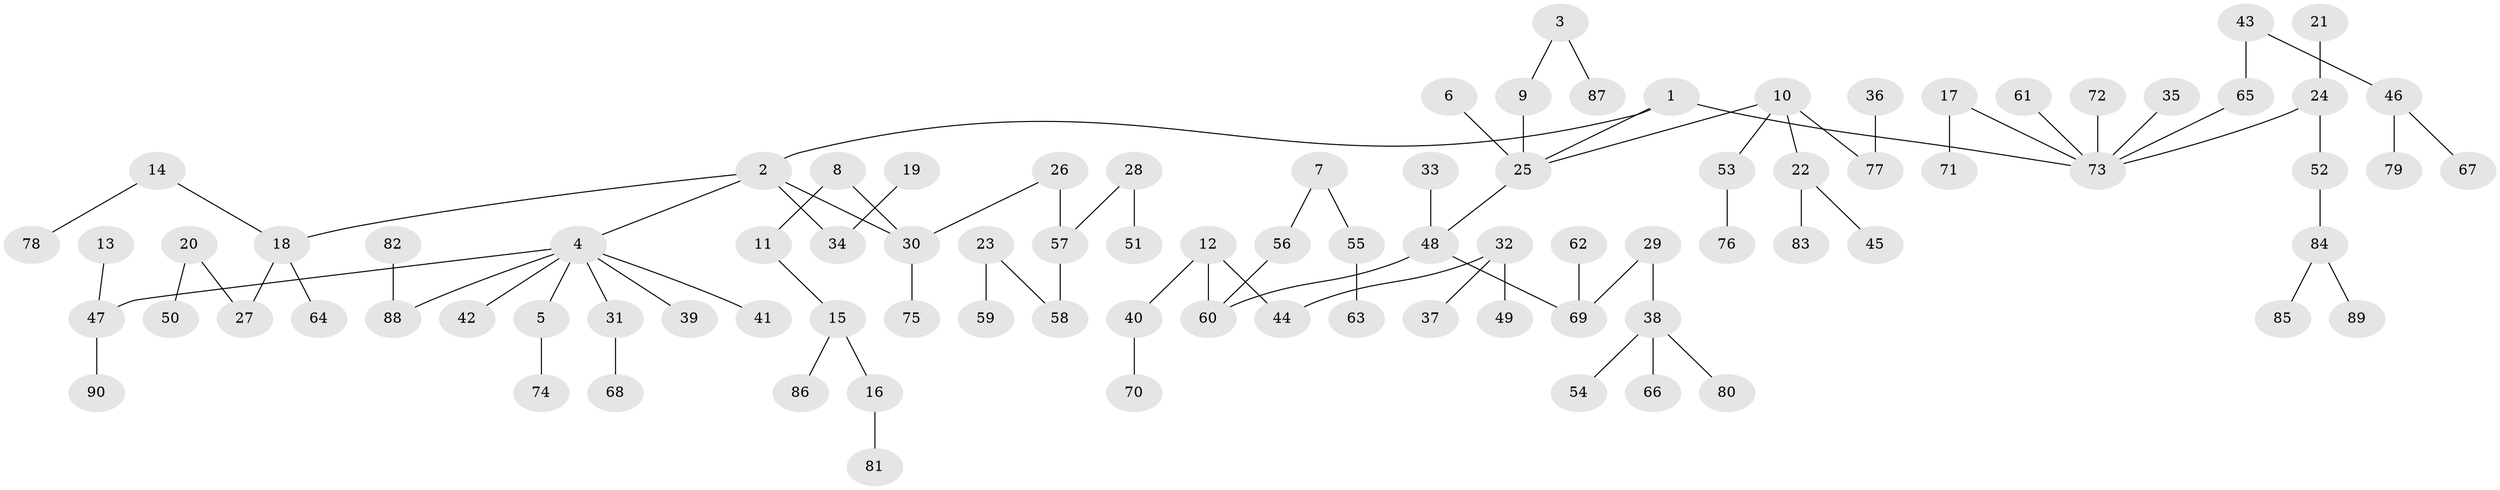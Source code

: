 // original degree distribution, {3: 0.1484375, 5: 0.03125, 6: 0.0078125, 9: 0.0078125, 2: 0.21875, 1: 0.515625, 4: 0.0625, 8: 0.0078125}
// Generated by graph-tools (version 1.1) at 2025/37/03/04/25 23:37:16]
// undirected, 90 vertices, 89 edges
graph export_dot {
  node [color=gray90,style=filled];
  1;
  2;
  3;
  4;
  5;
  6;
  7;
  8;
  9;
  10;
  11;
  12;
  13;
  14;
  15;
  16;
  17;
  18;
  19;
  20;
  21;
  22;
  23;
  24;
  25;
  26;
  27;
  28;
  29;
  30;
  31;
  32;
  33;
  34;
  35;
  36;
  37;
  38;
  39;
  40;
  41;
  42;
  43;
  44;
  45;
  46;
  47;
  48;
  49;
  50;
  51;
  52;
  53;
  54;
  55;
  56;
  57;
  58;
  59;
  60;
  61;
  62;
  63;
  64;
  65;
  66;
  67;
  68;
  69;
  70;
  71;
  72;
  73;
  74;
  75;
  76;
  77;
  78;
  79;
  80;
  81;
  82;
  83;
  84;
  85;
  86;
  87;
  88;
  89;
  90;
  1 -- 2 [weight=1.0];
  1 -- 25 [weight=1.0];
  1 -- 73 [weight=1.0];
  2 -- 4 [weight=1.0];
  2 -- 18 [weight=1.0];
  2 -- 30 [weight=1.0];
  2 -- 34 [weight=1.0];
  3 -- 9 [weight=1.0];
  3 -- 87 [weight=1.0];
  4 -- 5 [weight=1.0];
  4 -- 31 [weight=1.0];
  4 -- 39 [weight=1.0];
  4 -- 41 [weight=1.0];
  4 -- 42 [weight=1.0];
  4 -- 47 [weight=1.0];
  4 -- 88 [weight=1.0];
  5 -- 74 [weight=1.0];
  6 -- 25 [weight=1.0];
  7 -- 55 [weight=1.0];
  7 -- 56 [weight=1.0];
  8 -- 11 [weight=1.0];
  8 -- 30 [weight=1.0];
  9 -- 25 [weight=1.0];
  10 -- 22 [weight=1.0];
  10 -- 25 [weight=1.0];
  10 -- 53 [weight=1.0];
  10 -- 77 [weight=1.0];
  11 -- 15 [weight=1.0];
  12 -- 40 [weight=1.0];
  12 -- 44 [weight=1.0];
  12 -- 60 [weight=1.0];
  13 -- 47 [weight=1.0];
  14 -- 18 [weight=1.0];
  14 -- 78 [weight=1.0];
  15 -- 16 [weight=1.0];
  15 -- 86 [weight=1.0];
  16 -- 81 [weight=1.0];
  17 -- 71 [weight=1.0];
  17 -- 73 [weight=1.0];
  18 -- 27 [weight=1.0];
  18 -- 64 [weight=1.0];
  19 -- 34 [weight=1.0];
  20 -- 27 [weight=1.0];
  20 -- 50 [weight=1.0];
  21 -- 24 [weight=1.0];
  22 -- 45 [weight=1.0];
  22 -- 83 [weight=1.0];
  23 -- 58 [weight=1.0];
  23 -- 59 [weight=1.0];
  24 -- 52 [weight=1.0];
  24 -- 73 [weight=1.0];
  25 -- 48 [weight=1.0];
  26 -- 30 [weight=1.0];
  26 -- 57 [weight=1.0];
  28 -- 51 [weight=1.0];
  28 -- 57 [weight=1.0];
  29 -- 38 [weight=1.0];
  29 -- 69 [weight=1.0];
  30 -- 75 [weight=1.0];
  31 -- 68 [weight=1.0];
  32 -- 37 [weight=1.0];
  32 -- 44 [weight=1.0];
  32 -- 49 [weight=1.0];
  33 -- 48 [weight=1.0];
  35 -- 73 [weight=1.0];
  36 -- 77 [weight=1.0];
  38 -- 54 [weight=1.0];
  38 -- 66 [weight=1.0];
  38 -- 80 [weight=1.0];
  40 -- 70 [weight=1.0];
  43 -- 46 [weight=1.0];
  43 -- 65 [weight=1.0];
  46 -- 67 [weight=1.0];
  46 -- 79 [weight=1.0];
  47 -- 90 [weight=1.0];
  48 -- 60 [weight=1.0];
  48 -- 69 [weight=1.0];
  52 -- 84 [weight=1.0];
  53 -- 76 [weight=1.0];
  55 -- 63 [weight=1.0];
  56 -- 60 [weight=1.0];
  57 -- 58 [weight=1.0];
  61 -- 73 [weight=1.0];
  62 -- 69 [weight=1.0];
  65 -- 73 [weight=1.0];
  72 -- 73 [weight=1.0];
  82 -- 88 [weight=1.0];
  84 -- 85 [weight=1.0];
  84 -- 89 [weight=1.0];
}
